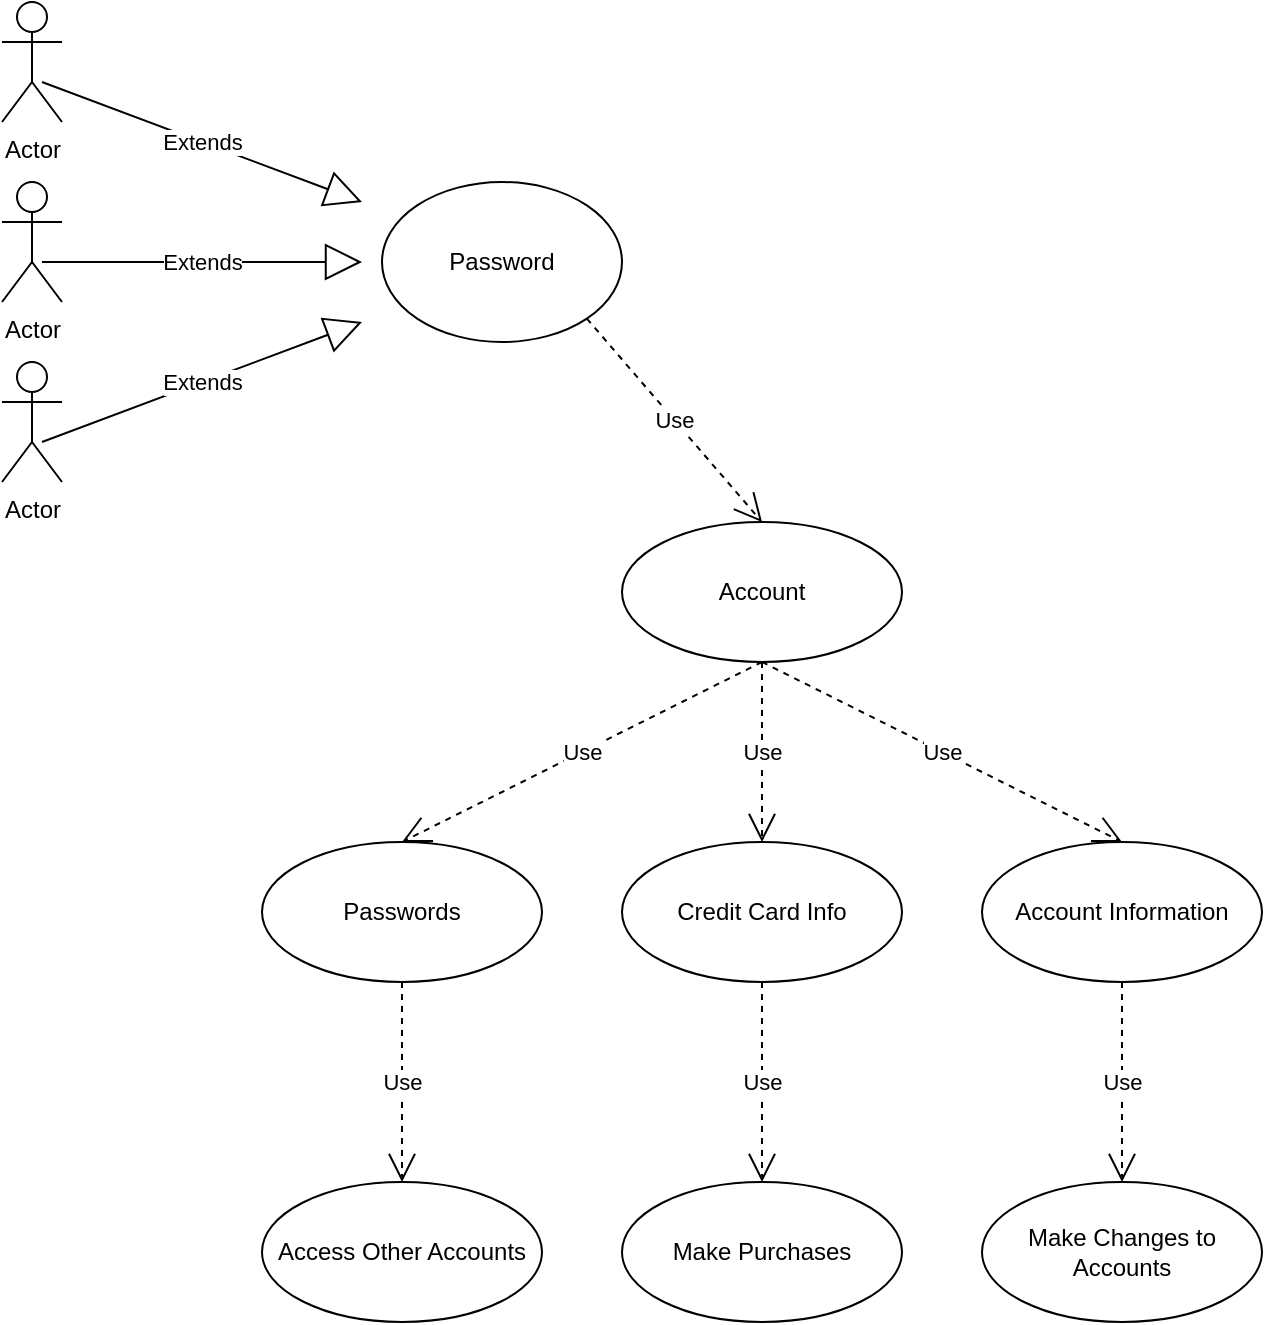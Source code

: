 <mxfile version="15.2.9" type="github">
  <diagram id="HTngStYVXzJ0r4eEHfB2" name="Page-1">
    <mxGraphModel dx="1422" dy="762" grid="1" gridSize="10" guides="1" tooltips="1" connect="1" arrows="1" fold="1" page="1" pageScale="1" pageWidth="850" pageHeight="1100" math="0" shadow="0">
      <root>
        <mxCell id="0" />
        <mxCell id="1" parent="0" />
        <mxCell id="OUr_5A0RKo5IFIskCdmE-1" value="Actor" style="shape=umlActor;verticalLabelPosition=bottom;verticalAlign=top;html=1;outlineConnect=0;" parent="1" vertex="1">
          <mxGeometry x="100" y="220" width="30" height="60" as="geometry" />
        </mxCell>
        <mxCell id="OUr_5A0RKo5IFIskCdmE-2" value="Password" style="ellipse;whiteSpace=wrap;html=1;fillColor=#FFFFFF;" parent="1" vertex="1">
          <mxGeometry x="290" y="220" width="120" height="80" as="geometry" />
        </mxCell>
        <mxCell id="OUr_5A0RKo5IFIskCdmE-5" value="Extends" style="endArrow=block;endSize=16;endFill=0;html=1;" parent="1" edge="1">
          <mxGeometry width="160" relative="1" as="geometry">
            <mxPoint x="120" y="260" as="sourcePoint" />
            <mxPoint x="280" y="260" as="targetPoint" />
          </mxGeometry>
        </mxCell>
        <mxCell id="OUr_5A0RKo5IFIskCdmE-6" value="Actor" style="shape=umlActor;verticalLabelPosition=bottom;verticalAlign=top;html=1;outlineConnect=0;" parent="1" vertex="1">
          <mxGeometry x="100" y="310" width="30" height="60" as="geometry" />
        </mxCell>
        <mxCell id="OUr_5A0RKo5IFIskCdmE-7" value="Extends" style="endArrow=block;endSize=16;endFill=0;html=1;" parent="1" edge="1">
          <mxGeometry width="160" relative="1" as="geometry">
            <mxPoint x="120" y="350" as="sourcePoint" />
            <mxPoint x="280" y="290" as="targetPoint" />
          </mxGeometry>
        </mxCell>
        <mxCell id="OUr_5A0RKo5IFIskCdmE-8" value="Actor" style="shape=umlActor;verticalLabelPosition=bottom;verticalAlign=top;html=1;outlineConnect=0;" parent="1" vertex="1">
          <mxGeometry x="100" y="130" width="30" height="60" as="geometry" />
        </mxCell>
        <mxCell id="OUr_5A0RKo5IFIskCdmE-9" value="Extends" style="endArrow=block;endSize=16;endFill=0;html=1;" parent="1" edge="1">
          <mxGeometry width="160" relative="1" as="geometry">
            <mxPoint x="120" y="170" as="sourcePoint" />
            <mxPoint x="280" y="230" as="targetPoint" />
          </mxGeometry>
        </mxCell>
        <mxCell id="OUr_5A0RKo5IFIskCdmE-10" value="Account" style="ellipse;whiteSpace=wrap;html=1;" parent="1" vertex="1">
          <mxGeometry x="410" y="390" width="140" height="70" as="geometry" />
        </mxCell>
        <mxCell id="OUr_5A0RKo5IFIskCdmE-11" value="Use" style="endArrow=open;endSize=12;dashed=1;html=1;exitX=1;exitY=1;exitDx=0;exitDy=0;entryX=0.5;entryY=0;entryDx=0;entryDy=0;" parent="1" source="OUr_5A0RKo5IFIskCdmE-2" target="OUr_5A0RKo5IFIskCdmE-10" edge="1">
          <mxGeometry width="160" relative="1" as="geometry">
            <mxPoint x="340" y="390" as="sourcePoint" />
            <mxPoint x="500" y="390" as="targetPoint" />
          </mxGeometry>
        </mxCell>
        <mxCell id="OUr_5A0RKo5IFIskCdmE-12" value="Credit Card Info" style="ellipse;whiteSpace=wrap;html=1;" parent="1" vertex="1">
          <mxGeometry x="410" y="550" width="140" height="70" as="geometry" />
        </mxCell>
        <mxCell id="OUr_5A0RKo5IFIskCdmE-13" value="Passwords" style="ellipse;whiteSpace=wrap;html=1;" parent="1" vertex="1">
          <mxGeometry x="230" y="550" width="140" height="70" as="geometry" />
        </mxCell>
        <mxCell id="OUr_5A0RKo5IFIskCdmE-14" value="Account Information" style="ellipse;whiteSpace=wrap;html=1;" parent="1" vertex="1">
          <mxGeometry x="590" y="550" width="140" height="70" as="geometry" />
        </mxCell>
        <mxCell id="OUr_5A0RKo5IFIskCdmE-15" value="Use" style="endArrow=open;endSize=12;dashed=1;html=1;entryX=0.5;entryY=0;entryDx=0;entryDy=0;" parent="1" target="OUr_5A0RKo5IFIskCdmE-13" edge="1">
          <mxGeometry width="160" relative="1" as="geometry">
            <mxPoint x="480" y="460" as="sourcePoint" />
            <mxPoint x="370" y="460" as="targetPoint" />
          </mxGeometry>
        </mxCell>
        <mxCell id="OUr_5A0RKo5IFIskCdmE-16" value="Use" style="endArrow=open;endSize=12;dashed=1;html=1;exitX=0.5;exitY=1;exitDx=0;exitDy=0;entryX=0.5;entryY=0;entryDx=0;entryDy=0;" parent="1" source="OUr_5A0RKo5IFIskCdmE-10" target="OUr_5A0RKo5IFIskCdmE-12" edge="1">
          <mxGeometry width="160" relative="1" as="geometry">
            <mxPoint x="220" y="470" as="sourcePoint" />
            <mxPoint x="380" y="470" as="targetPoint" />
          </mxGeometry>
        </mxCell>
        <mxCell id="OUr_5A0RKo5IFIskCdmE-17" value="Use" style="endArrow=open;endSize=12;dashed=1;html=1;exitX=0.5;exitY=1;exitDx=0;exitDy=0;entryX=0.5;entryY=0;entryDx=0;entryDy=0;" parent="1" source="OUr_5A0RKo5IFIskCdmE-10" target="OUr_5A0RKo5IFIskCdmE-14" edge="1">
          <mxGeometry width="160" relative="1" as="geometry">
            <mxPoint x="490" y="480" as="sourcePoint" />
            <mxPoint x="650" y="480" as="targetPoint" />
          </mxGeometry>
        </mxCell>
        <mxCell id="OUr_5A0RKo5IFIskCdmE-18" value="Make Purchases" style="ellipse;whiteSpace=wrap;html=1;" parent="1" vertex="1">
          <mxGeometry x="410" y="720" width="140" height="70" as="geometry" />
        </mxCell>
        <mxCell id="OUr_5A0RKo5IFIskCdmE-19" value="Access Other Accounts" style="ellipse;whiteSpace=wrap;html=1;" parent="1" vertex="1">
          <mxGeometry x="230" y="720" width="140" height="70" as="geometry" />
        </mxCell>
        <mxCell id="OUr_5A0RKo5IFIskCdmE-20" value="Make Changes to Accounts" style="ellipse;whiteSpace=wrap;html=1;" parent="1" vertex="1">
          <mxGeometry x="590" y="720" width="140" height="70" as="geometry" />
        </mxCell>
        <mxCell id="OUr_5A0RKo5IFIskCdmE-21" value="Use" style="endArrow=open;endSize=12;dashed=1;html=1;exitX=0.5;exitY=1;exitDx=0;exitDy=0;entryX=0.5;entryY=0;entryDx=0;entryDy=0;" parent="1" source="OUr_5A0RKo5IFIskCdmE-12" target="OUr_5A0RKo5IFIskCdmE-18" edge="1">
          <mxGeometry width="160" relative="1" as="geometry">
            <mxPoint x="340" y="580" as="sourcePoint" />
            <mxPoint x="500" y="580" as="targetPoint" />
          </mxGeometry>
        </mxCell>
        <mxCell id="OUr_5A0RKo5IFIskCdmE-22" value="Use" style="endArrow=open;endSize=12;dashed=1;html=1;exitX=0.5;exitY=1;exitDx=0;exitDy=0;entryX=0.5;entryY=0;entryDx=0;entryDy=0;" parent="1" source="OUr_5A0RKo5IFIskCdmE-14" target="OUr_5A0RKo5IFIskCdmE-20" edge="1">
          <mxGeometry width="160" relative="1" as="geometry">
            <mxPoint x="600" y="670" as="sourcePoint" />
            <mxPoint x="760" y="670" as="targetPoint" />
          </mxGeometry>
        </mxCell>
        <mxCell id="OUr_5A0RKo5IFIskCdmE-23" value="Use" style="endArrow=open;endSize=12;dashed=1;html=1;exitX=0.5;exitY=1;exitDx=0;exitDy=0;" parent="1" source="OUr_5A0RKo5IFIskCdmE-13" target="OUr_5A0RKo5IFIskCdmE-19" edge="1">
          <mxGeometry width="160" relative="1" as="geometry">
            <mxPoint x="320" y="640" as="sourcePoint" />
            <mxPoint x="480" y="670" as="targetPoint" />
          </mxGeometry>
        </mxCell>
      </root>
    </mxGraphModel>
  </diagram>
</mxfile>
